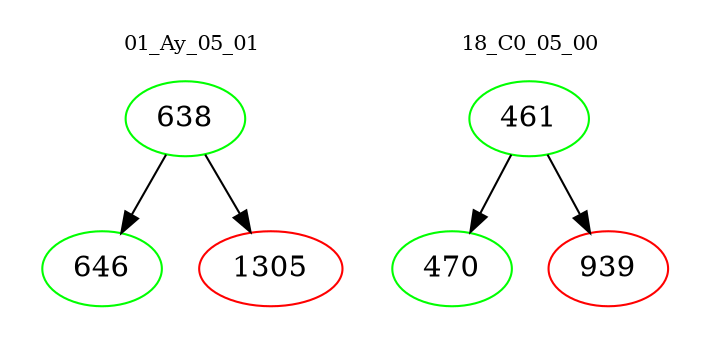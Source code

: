 digraph{
subgraph cluster_0 {
color = white
label = "01_Ay_05_01";
fontsize=10;
T0_638 [label="638", color="green"]
T0_638 -> T0_646 [color="black"]
T0_646 [label="646", color="green"]
T0_638 -> T0_1305 [color="black"]
T0_1305 [label="1305", color="red"]
}
subgraph cluster_1 {
color = white
label = "18_C0_05_00";
fontsize=10;
T1_461 [label="461", color="green"]
T1_461 -> T1_470 [color="black"]
T1_470 [label="470", color="green"]
T1_461 -> T1_939 [color="black"]
T1_939 [label="939", color="red"]
}
}
